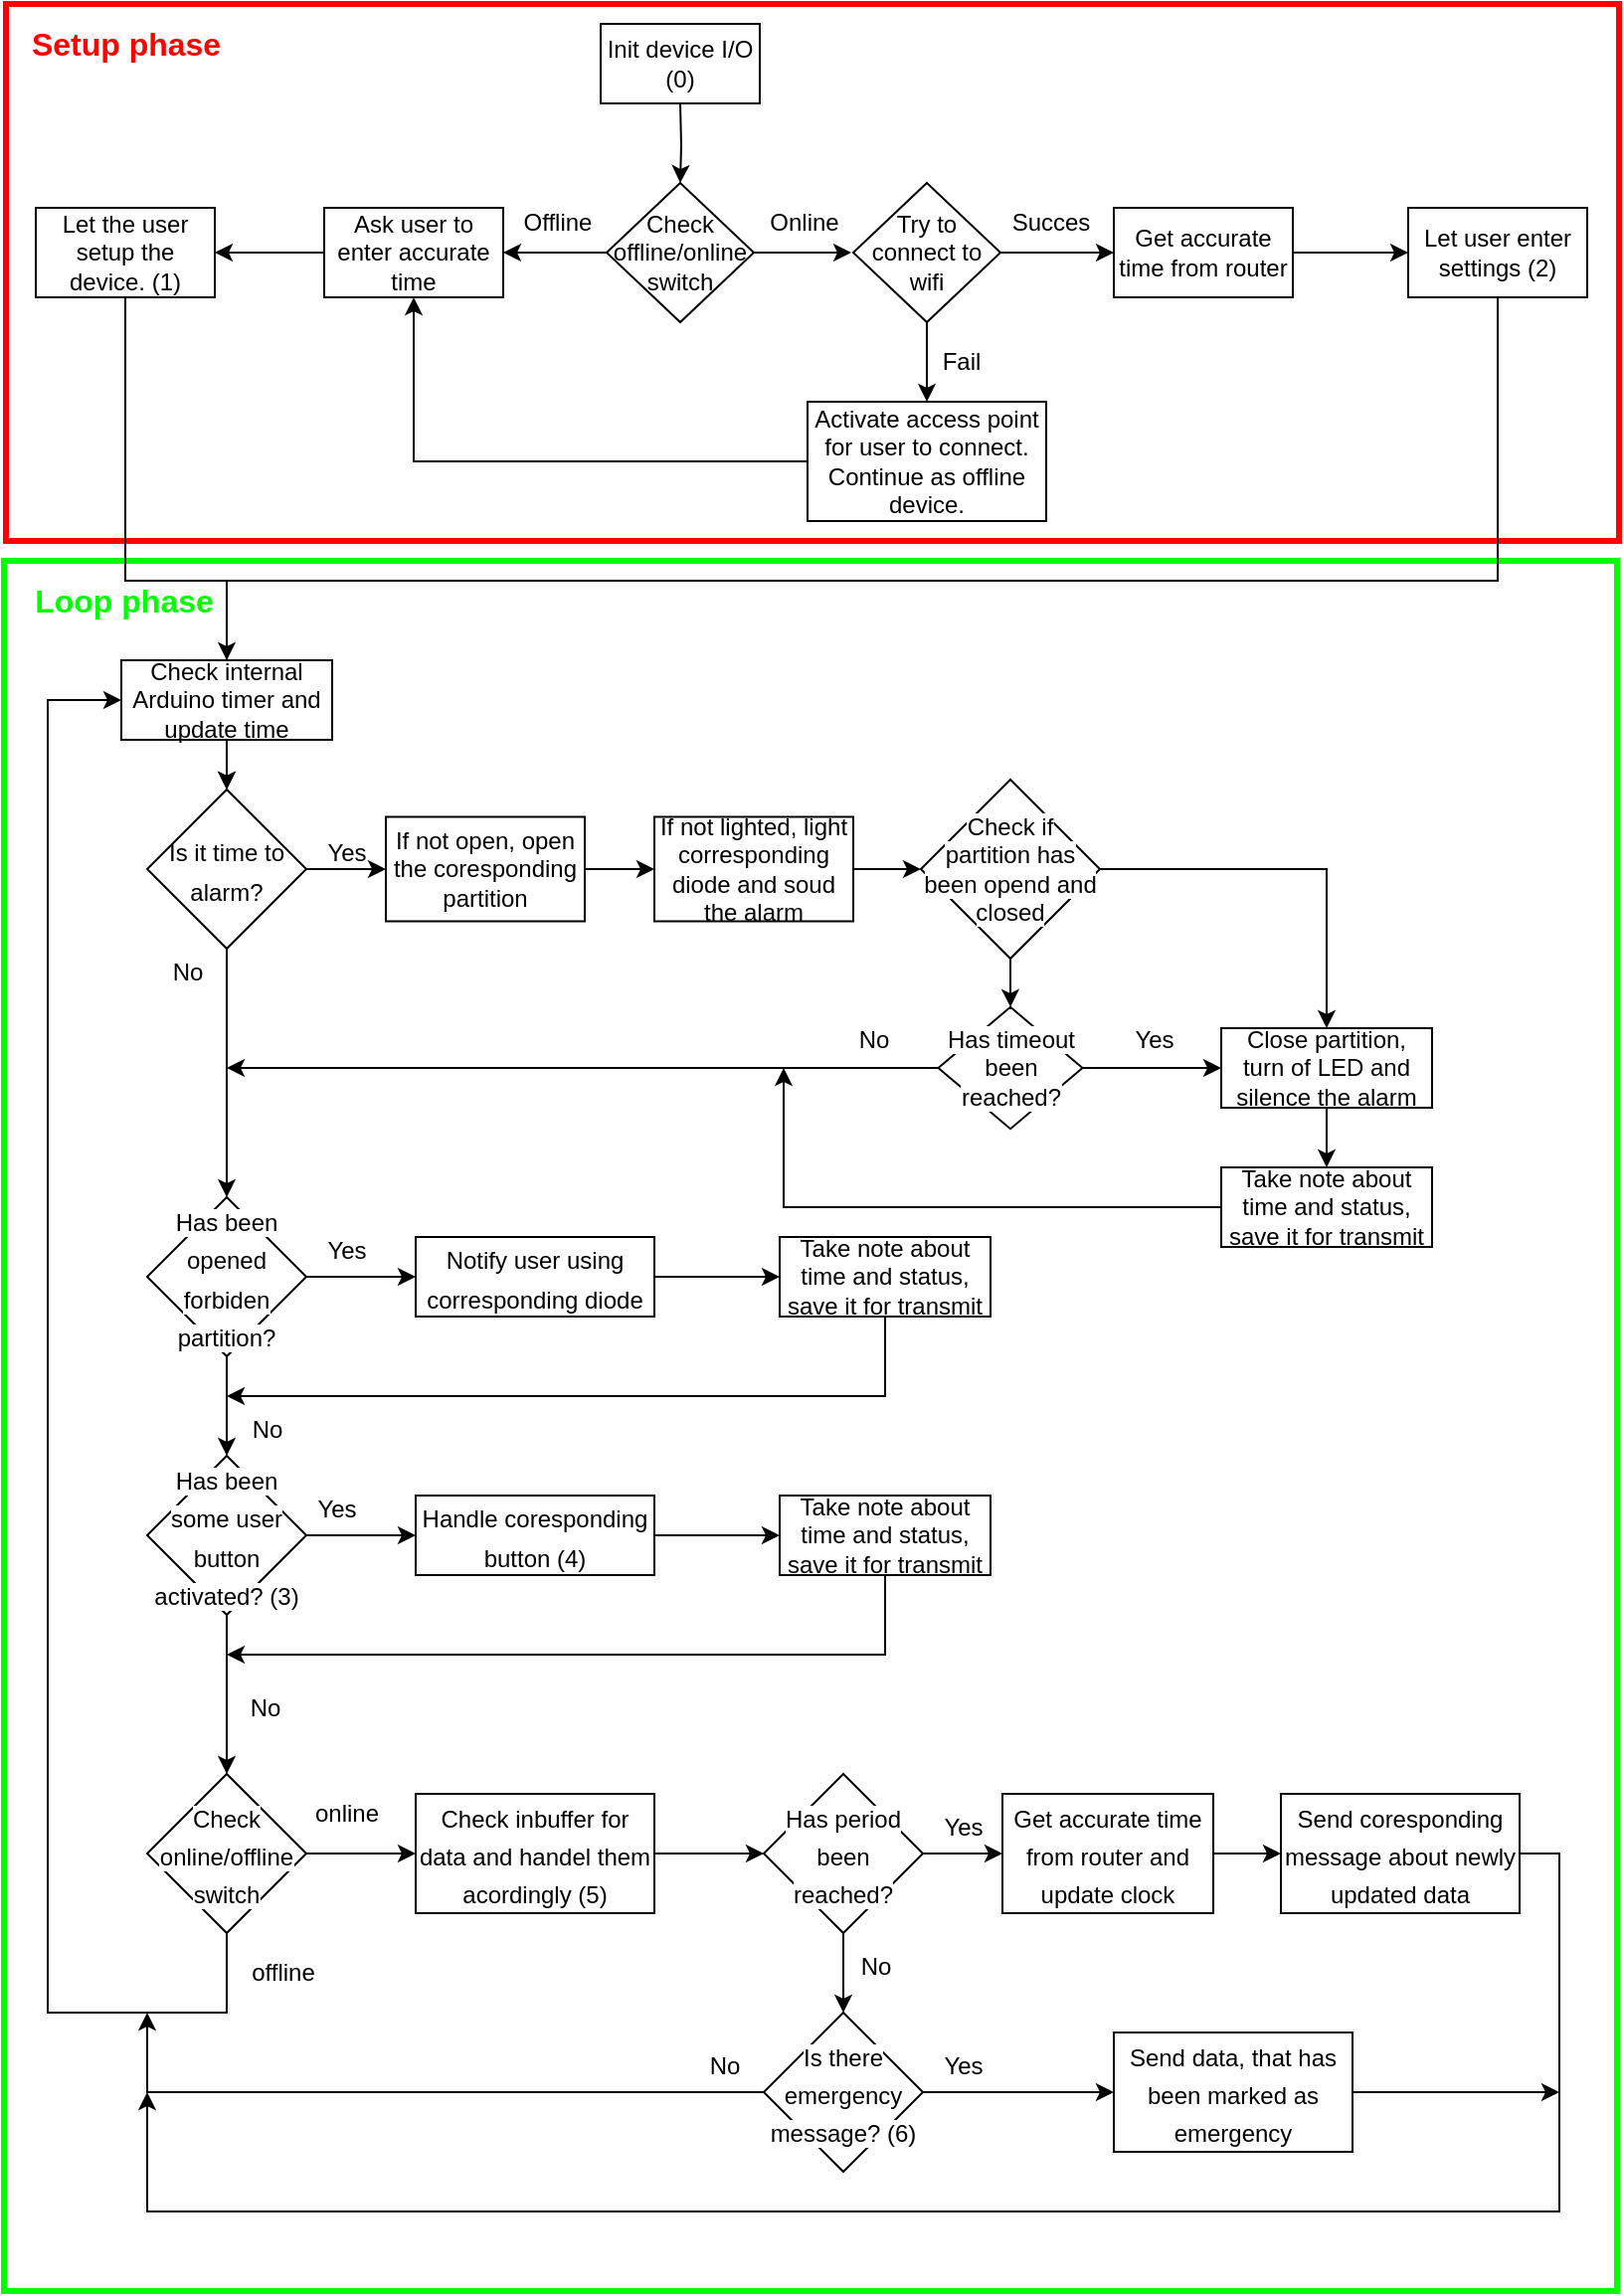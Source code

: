 <mxfile version="14.1.3" type="device"><diagram id="LX4KmmWG1SiZJ1wT7SAR" name="Page-1"><mxGraphModel dx="1240" dy="643" grid="1" gridSize="10" guides="1" tooltips="1" connect="1" arrows="1" fold="1" page="1" pageScale="1" pageWidth="827" pageHeight="1169" math="0" shadow="0"><root><mxCell id="0"/><mxCell id="1" parent="0"/><mxCell id="kTbAiXalxnE2WOMqZazB-48" value="" style="rounded=0;whiteSpace=wrap;html=1;gradientColor=#ffffff;fillColor=none;strokeWidth=3;strokeColor=#00FF00;" vertex="1" parent="1"><mxGeometry x="8" y="290" width="811" height="870" as="geometry"/></mxCell><mxCell id="veKGJ357JKHn6xkKuaF3-37" value="" style="rounded=0;whiteSpace=wrap;html=1;gradientColor=#ffffff;fillColor=none;strokeColor=#FF0000;strokeWidth=3;" parent="1" vertex="1"><mxGeometry x="9" y="10" width="811" height="270" as="geometry"/></mxCell><mxCell id="veKGJ357JKHn6xkKuaF3-3" value="" style="edgeStyle=orthogonalEdgeStyle;rounded=0;orthogonalLoop=1;jettySize=auto;html=1;" parent="1" target="veKGJ357JKHn6xkKuaF3-2" edge="1"><mxGeometry relative="1" as="geometry"><mxPoint x="348" y="60" as="sourcePoint"/></mxGeometry></mxCell><mxCell id="veKGJ357JKHn6xkKuaF3-11" value="" style="edgeStyle=orthogonalEdgeStyle;rounded=0;orthogonalLoop=1;jettySize=auto;html=1;" parent="1" source="veKGJ357JKHn6xkKuaF3-2" target="veKGJ357JKHn6xkKuaF3-10" edge="1"><mxGeometry relative="1" as="geometry"/></mxCell><mxCell id="veKGJ357JKHn6xkKuaF3-14" value="" style="edgeStyle=orthogonalEdgeStyle;rounded=0;orthogonalLoop=1;jettySize=auto;html=1;" parent="1" source="veKGJ357JKHn6xkKuaF3-2" edge="1"><mxGeometry relative="1" as="geometry"><mxPoint x="434" y="135" as="targetPoint"/></mxGeometry></mxCell><mxCell id="veKGJ357JKHn6xkKuaF3-2" value="Check offline/online switch" style="rhombus;whiteSpace=wrap;html=1;" parent="1" vertex="1"><mxGeometry x="311" y="100" width="74" height="70" as="geometry"/></mxCell><mxCell id="veKGJ357JKHn6xkKuaF3-9" value="Init device I/O (0)" style="rounded=0;whiteSpace=wrap;html=1;" parent="1" vertex="1"><mxGeometry x="308" y="20" width="80" height="40" as="geometry"/></mxCell><mxCell id="veKGJ357JKHn6xkKuaF3-22" value="" style="edgeStyle=orthogonalEdgeStyle;rounded=0;orthogonalLoop=1;jettySize=auto;html=1;" parent="1" source="veKGJ357JKHn6xkKuaF3-10" target="veKGJ357JKHn6xkKuaF3-21" edge="1"><mxGeometry relative="1" as="geometry"/></mxCell><mxCell id="veKGJ357JKHn6xkKuaF3-10" value="Ask user to enter accurate time" style="whiteSpace=wrap;html=1;" parent="1" vertex="1"><mxGeometry x="169" y="112.5" width="90" height="45" as="geometry"/></mxCell><mxCell id="veKGJ357JKHn6xkKuaF3-12" value="Offline" style="text;html=1;align=center;verticalAlign=middle;resizable=0;points=[];autosize=1;" parent="1" vertex="1"><mxGeometry x="261" y="110" width="50" height="20" as="geometry"/></mxCell><mxCell id="veKGJ357JKHn6xkKuaF3-15" value="Online" style="text;html=1;align=center;verticalAlign=middle;resizable=0;points=[];autosize=1;" parent="1" vertex="1"><mxGeometry x="385" y="110" width="50" height="20" as="geometry"/></mxCell><mxCell id="veKGJ357JKHn6xkKuaF3-47" value="" style="edgeStyle=orthogonalEdgeStyle;rounded=0;orthogonalLoop=1;jettySize=auto;html=1;fontSize=16;entryX=0.5;entryY=0;entryDx=0;entryDy=0;" parent="1" source="veKGJ357JKHn6xkKuaF3-21" target="veKGJ357JKHn6xkKuaF3-48" edge="1"><mxGeometry relative="1" as="geometry"><mxPoint x="410" y="330" as="targetPoint"/><Array as="points"><mxPoint x="69" y="300"/><mxPoint x="120" y="300"/></Array></mxGeometry></mxCell><mxCell id="veKGJ357JKHn6xkKuaF3-21" value="Let the user setup the device. (1)" style="whiteSpace=wrap;html=1;" parent="1" vertex="1"><mxGeometry x="24" y="112.5" width="90" height="45" as="geometry"/></mxCell><mxCell id="veKGJ357JKHn6xkKuaF3-25" value="" style="edgeStyle=orthogonalEdgeStyle;rounded=0;orthogonalLoop=1;jettySize=auto;html=1;" parent="1" source="veKGJ357JKHn6xkKuaF3-23" target="veKGJ357JKHn6xkKuaF3-24" edge="1"><mxGeometry relative="1" as="geometry"/></mxCell><mxCell id="veKGJ357JKHn6xkKuaF3-28" value="" style="edgeStyle=orthogonalEdgeStyle;rounded=0;orthogonalLoop=1;jettySize=auto;html=1;" parent="1" source="veKGJ357JKHn6xkKuaF3-23" target="veKGJ357JKHn6xkKuaF3-27" edge="1"><mxGeometry relative="1" as="geometry"/></mxCell><mxCell id="veKGJ357JKHn6xkKuaF3-23" value="Try to connect to wifi" style="rhombus;whiteSpace=wrap;html=1;" parent="1" vertex="1"><mxGeometry x="435" y="100" width="74" height="70" as="geometry"/></mxCell><mxCell id="veKGJ357JKHn6xkKuaF3-36" value="" style="edgeStyle=orthogonalEdgeStyle;rounded=0;orthogonalLoop=1;jettySize=auto;html=1;" parent="1" source="veKGJ357JKHn6xkKuaF3-24" target="veKGJ357JKHn6xkKuaF3-35" edge="1"><mxGeometry relative="1" as="geometry"/></mxCell><mxCell id="veKGJ357JKHn6xkKuaF3-24" value="Get accurate time from router" style="whiteSpace=wrap;html=1;" parent="1" vertex="1"><mxGeometry x="566" y="112.5" width="90" height="45" as="geometry"/></mxCell><mxCell id="veKGJ357JKHn6xkKuaF3-26" value="Succes" style="text;html=1;align=center;verticalAlign=middle;resizable=0;points=[];autosize=1;" parent="1" vertex="1"><mxGeometry x="509" y="110" width="50" height="20" as="geometry"/></mxCell><mxCell id="veKGJ357JKHn6xkKuaF3-32" value="" style="edgeStyle=orthogonalEdgeStyle;rounded=0;orthogonalLoop=1;jettySize=auto;html=1;entryX=0.5;entryY=1;entryDx=0;entryDy=0;" parent="1" source="veKGJ357JKHn6xkKuaF3-27" target="veKGJ357JKHn6xkKuaF3-10" edge="1"><mxGeometry relative="1" as="geometry"><mxPoint x="284" y="140" as="targetPoint"/></mxGeometry></mxCell><mxCell id="veKGJ357JKHn6xkKuaF3-27" value="Activate access point for user to connect. Continue as offline device." style="whiteSpace=wrap;html=1;" parent="1" vertex="1"><mxGeometry x="412" y="210" width="120" height="60" as="geometry"/></mxCell><mxCell id="veKGJ357JKHn6xkKuaF3-30" value="Fail" style="text;html=1;align=center;verticalAlign=middle;resizable=0;points=[];autosize=1;" parent="1" vertex="1"><mxGeometry x="474" y="180" width="30" height="20" as="geometry"/></mxCell><mxCell id="veKGJ357JKHn6xkKuaF3-42" value="" style="edgeStyle=orthogonalEdgeStyle;rounded=0;orthogonalLoop=1;jettySize=auto;html=1;fontSize=16;entryX=0.5;entryY=0;entryDx=0;entryDy=0;" parent="1" source="veKGJ357JKHn6xkKuaF3-89" target="veKGJ357JKHn6xkKuaF3-48" edge="1"><mxGeometry relative="1" as="geometry"><mxPoint x="410" y="330" as="targetPoint"/><Array as="points"><mxPoint x="120" y="310"/></Array></mxGeometry></mxCell><mxCell id="veKGJ357JKHn6xkKuaF3-35" value="Let user enter settings (2)" style="whiteSpace=wrap;html=1;" parent="1" vertex="1"><mxGeometry x="714" y="112.5" width="90" height="45" as="geometry"/></mxCell><mxCell id="veKGJ357JKHn6xkKuaF3-39" style="edgeStyle=orthogonalEdgeStyle;rounded=0;orthogonalLoop=1;jettySize=auto;html=1;exitX=0.5;exitY=1;exitDx=0;exitDy=0;" parent="1" source="veKGJ357JKHn6xkKuaF3-21" target="veKGJ357JKHn6xkKuaF3-21" edge="1"><mxGeometry relative="1" as="geometry"/></mxCell><mxCell id="veKGJ357JKHn6xkKuaF3-40" value="&lt;font color=&quot;#ff0000&quot; style=&quot;font-size: 16px;&quot;&gt;Setup phase&lt;/font&gt;" style="text;html=1;align=center;verticalAlign=middle;resizable=0;points=[];autosize=1;fontSize=16;fontStyle=1" parent="1" vertex="1"><mxGeometry x="14" y="20" width="110" height="20" as="geometry"/></mxCell><mxCell id="veKGJ357JKHn6xkKuaF3-50" value="" style="edgeStyle=orthogonalEdgeStyle;rounded=0;orthogonalLoop=1;jettySize=auto;html=1;fontSize=16;entryX=0;entryY=0.5;entryDx=0;entryDy=0;" parent="1" source="veKGJ357JKHn6xkKuaF3-48" target="veKGJ357JKHn6xkKuaF3-55" edge="1"><mxGeometry relative="1" as="geometry"><mxPoint x="210" y="445" as="targetPoint"/></mxGeometry></mxCell><mxCell id="veKGJ357JKHn6xkKuaF3-93" value="" style="edgeStyle=orthogonalEdgeStyle;rounded=0;orthogonalLoop=1;jettySize=auto;html=1;fontSize=16;" parent="1" source="veKGJ357JKHn6xkKuaF3-48" target="veKGJ357JKHn6xkKuaF3-92" edge="1"><mxGeometry relative="1" as="geometry"/></mxCell><mxCell id="veKGJ357JKHn6xkKuaF3-48" value="&lt;font style=&quot;font-size: 12px&quot;&gt;Is it time to alarm?&lt;/font&gt;" style="rhombus;whiteSpace=wrap;html=1;rounded=0;strokeWidth=1;fillColor=none;gradientColor=#ffffff;fontSize=16;" parent="1" vertex="1"><mxGeometry x="80" y="405" width="80" height="80" as="geometry"/></mxCell><mxCell id="veKGJ357JKHn6xkKuaF3-51" value="&lt;font style=&quot;font-size: 12px&quot;&gt;Yes&lt;/font&gt;" style="text;html=1;align=center;verticalAlign=middle;resizable=0;points=[];autosize=1;fontSize=16;" parent="1" vertex="1"><mxGeometry x="160" y="420" width="40" height="30" as="geometry"/></mxCell><mxCell id="veKGJ357JKHn6xkKuaF3-54" value="&lt;font style=&quot;font-size: 12px&quot;&gt;No&lt;/font&gt;" style="text;html=1;align=center;verticalAlign=middle;resizable=0;points=[];autosize=1;fontSize=16;" parent="1" vertex="1"><mxGeometry x="85" y="480" width="30" height="30" as="geometry"/></mxCell><mxCell id="veKGJ357JKHn6xkKuaF3-60" value="" style="edgeStyle=orthogonalEdgeStyle;rounded=0;orthogonalLoop=1;jettySize=auto;html=1;fontSize=16;" parent="1" source="veKGJ357JKHn6xkKuaF3-55" target="veKGJ357JKHn6xkKuaF3-59" edge="1"><mxGeometry relative="1" as="geometry"/></mxCell><mxCell id="veKGJ357JKHn6xkKuaF3-55" value="If not open, open the coresponding partition" style="whiteSpace=wrap;html=1;" parent="1" vertex="1"><mxGeometry x="200" y="418.75" width="100" height="52.5" as="geometry"/></mxCell><mxCell id="veKGJ357JKHn6xkKuaF3-62" value="" style="edgeStyle=orthogonalEdgeStyle;rounded=0;orthogonalLoop=1;jettySize=auto;html=1;fontSize=16;" parent="1" source="veKGJ357JKHn6xkKuaF3-59" target="veKGJ357JKHn6xkKuaF3-61" edge="1"><mxGeometry relative="1" as="geometry"/></mxCell><mxCell id="veKGJ357JKHn6xkKuaF3-59" value="If not lighted, light corresponding diode and soud the alarm" style="whiteSpace=wrap;html=1;" parent="1" vertex="1"><mxGeometry x="335" y="418.75" width="100" height="52.5" as="geometry"/></mxCell><mxCell id="veKGJ357JKHn6xkKuaF3-73" value="" style="edgeStyle=orthogonalEdgeStyle;rounded=0;orthogonalLoop=1;jettySize=auto;html=1;fontSize=16;" parent="1" source="veKGJ357JKHn6xkKuaF3-61" target="veKGJ357JKHn6xkKuaF3-72" edge="1"><mxGeometry relative="1" as="geometry"/></mxCell><mxCell id="veKGJ357JKHn6xkKuaF3-79" value="" style="edgeStyle=orthogonalEdgeStyle;rounded=0;orthogonalLoop=1;jettySize=auto;html=1;fontSize=16;" parent="1" source="veKGJ357JKHn6xkKuaF3-61" target="veKGJ357JKHn6xkKuaF3-78" edge="1"><mxGeometry relative="1" as="geometry"/></mxCell><mxCell id="veKGJ357JKHn6xkKuaF3-61" value="&lt;span style=&quot;background-color: rgb(255 , 255 , 255)&quot;&gt;Check if partition has been opend and closed&lt;/span&gt;" style="rhombus;whiteSpace=wrap;html=1;" parent="1" vertex="1"><mxGeometry x="469" y="400" width="90" height="90" as="geometry"/></mxCell><mxCell id="veKGJ357JKHn6xkKuaF3-77" value="" style="edgeStyle=orthogonalEdgeStyle;rounded=0;orthogonalLoop=1;jettySize=auto;html=1;fontSize=16;" parent="1" source="veKGJ357JKHn6xkKuaF3-72" target="veKGJ357JKHn6xkKuaF3-76" edge="1"><mxGeometry relative="1" as="geometry"/></mxCell><mxCell id="veKGJ357JKHn6xkKuaF3-72" value="Close partition, turn of LED and silence the alarm" style="whiteSpace=wrap;html=1;" parent="1" vertex="1"><mxGeometry x="620" y="525" width="106" height="40" as="geometry"/></mxCell><mxCell id="veKGJ357JKHn6xkKuaF3-88" value="" style="edgeStyle=orthogonalEdgeStyle;rounded=0;orthogonalLoop=1;jettySize=auto;html=1;fontSize=16;" parent="1" source="veKGJ357JKHn6xkKuaF3-76" edge="1"><mxGeometry relative="1" as="geometry"><mxPoint x="400" y="545" as="targetPoint"/><Array as="points"><mxPoint x="400" y="615"/><mxPoint x="400" y="545"/></Array></mxGeometry></mxCell><mxCell id="veKGJ357JKHn6xkKuaF3-76" value="Take note about time and status, save it for transmit" style="whiteSpace=wrap;html=1;" parent="1" vertex="1"><mxGeometry x="620" y="595" width="106" height="40" as="geometry"/></mxCell><mxCell id="veKGJ357JKHn6xkKuaF3-80" value="" style="edgeStyle=orthogonalEdgeStyle;rounded=0;orthogonalLoop=1;jettySize=auto;html=1;fontSize=16;" parent="1" source="veKGJ357JKHn6xkKuaF3-78" target="veKGJ357JKHn6xkKuaF3-72" edge="1"><mxGeometry relative="1" as="geometry"/></mxCell><mxCell id="veKGJ357JKHn6xkKuaF3-84" value="" style="edgeStyle=orthogonalEdgeStyle;rounded=0;orthogonalLoop=1;jettySize=auto;html=1;fontSize=16;" parent="1" source="veKGJ357JKHn6xkKuaF3-78" edge="1"><mxGeometry relative="1" as="geometry"><mxPoint x="120" y="545" as="targetPoint"/></mxGeometry></mxCell><mxCell id="veKGJ357JKHn6xkKuaF3-78" value="&lt;span style=&quot;background-color: rgb(255 , 255 , 255)&quot;&gt;Has timeout been reached?&lt;/span&gt;" style="rhombus;whiteSpace=wrap;html=1;fillColor=#FFFFFF;" parent="1" vertex="1"><mxGeometry x="477.75" y="514.38" width="72.5" height="61.25" as="geometry"/></mxCell><mxCell id="veKGJ357JKHn6xkKuaF3-81" value="&lt;font style=&quot;font-size: 12px&quot;&gt;Yes&lt;/font&gt;" style="text;html=1;align=center;verticalAlign=middle;resizable=0;points=[];autosize=1;fontSize=16;" parent="1" vertex="1"><mxGeometry x="566" y="514.38" width="40" height="30" as="geometry"/></mxCell><mxCell id="veKGJ357JKHn6xkKuaF3-86" value="&lt;font style=&quot;font-size: 12px&quot;&gt;No&lt;/font&gt;" style="text;html=1;align=center;verticalAlign=middle;resizable=0;points=[];autosize=1;fontSize=16;" parent="1" vertex="1"><mxGeometry x="430" y="514.38" width="30" height="30" as="geometry"/></mxCell><mxCell id="veKGJ357JKHn6xkKuaF3-89" value="Check internal Arduino timer and update time" style="whiteSpace=wrap;html=1;" parent="1" vertex="1"><mxGeometry x="67" y="340" width="106" height="40" as="geometry"/></mxCell><mxCell id="veKGJ357JKHn6xkKuaF3-90" value="" style="edgeStyle=orthogonalEdgeStyle;rounded=0;orthogonalLoop=1;jettySize=auto;html=1;fontSize=16;entryX=0.5;entryY=0;entryDx=0;entryDy=0;" parent="1" source="veKGJ357JKHn6xkKuaF3-35" target="veKGJ357JKHn6xkKuaF3-89" edge="1"><mxGeometry relative="1" as="geometry"><mxPoint x="759.059" y="157.5" as="sourcePoint"/><mxPoint x="120" y="375" as="targetPoint"/><Array as="points"><mxPoint x="759" y="300"/><mxPoint x="120" y="300"/></Array></mxGeometry></mxCell><mxCell id="veKGJ357JKHn6xkKuaF3-95" value="" style="edgeStyle=orthogonalEdgeStyle;rounded=0;orthogonalLoop=1;jettySize=auto;html=1;fontSize=16;" parent="1" source="veKGJ357JKHn6xkKuaF3-92" target="veKGJ357JKHn6xkKuaF3-94" edge="1"><mxGeometry relative="1" as="geometry"/></mxCell><mxCell id="veKGJ357JKHn6xkKuaF3-101" value="" style="edgeStyle=orthogonalEdgeStyle;rounded=0;orthogonalLoop=1;jettySize=auto;html=1;fontSize=16;" parent="1" source="veKGJ357JKHn6xkKuaF3-92" target="veKGJ357JKHn6xkKuaF3-100" edge="1"><mxGeometry relative="1" as="geometry"/></mxCell><mxCell id="veKGJ357JKHn6xkKuaF3-92" value="&lt;font style=&quot;font-size: 12px ; background-color: rgb(255 , 255 , 255)&quot;&gt;Has been opened forbiden partition?&lt;/font&gt;" style="rhombus;whiteSpace=wrap;html=1;rounded=0;strokeWidth=1;fillColor=none;gradientColor=#ffffff;fontSize=16;" parent="1" vertex="1"><mxGeometry x="80" y="610" width="80" height="80" as="geometry"/></mxCell><mxCell id="veKGJ357JKHn6xkKuaF3-97" value="" style="edgeStyle=orthogonalEdgeStyle;rounded=0;orthogonalLoop=1;jettySize=auto;html=1;fontSize=16;entryX=0;entryY=0.5;entryDx=0;entryDy=0;" parent="1" source="veKGJ357JKHn6xkKuaF3-94" target="veKGJ357JKHn6xkKuaF3-98" edge="1"><mxGeometry relative="1" as="geometry"><mxPoint x="415" y="650" as="targetPoint"/></mxGeometry></mxCell><mxCell id="veKGJ357JKHn6xkKuaF3-94" value="&lt;font style=&quot;font-size: 12px&quot;&gt;Notify user using corresponding diode&lt;/font&gt;" style="whiteSpace=wrap;html=1;rounded=0;fontSize=16;strokeWidth=1;fillColor=none;gradientColor=#ffffff;" parent="1" vertex="1"><mxGeometry x="215" y="630" width="120" height="40" as="geometry"/></mxCell><mxCell id="veKGJ357JKHn6xkKuaF3-104" value="" style="edgeStyle=orthogonalEdgeStyle;rounded=0;orthogonalLoop=1;jettySize=auto;html=1;fontSize=16;" parent="1" source="veKGJ357JKHn6xkKuaF3-98" edge="1"><mxGeometry relative="1" as="geometry"><mxPoint x="120" y="710" as="targetPoint"/><Array as="points"><mxPoint x="451" y="710"/><mxPoint x="120" y="710"/></Array></mxGeometry></mxCell><mxCell id="veKGJ357JKHn6xkKuaF3-98" value="Take note about time and status, save it for transmit" style="whiteSpace=wrap;html=1;" parent="1" vertex="1"><mxGeometry x="398" y="630" width="106" height="40" as="geometry"/></mxCell><mxCell id="veKGJ357JKHn6xkKuaF3-99" value="&lt;font style=&quot;font-size: 12px&quot;&gt;Yes&lt;/font&gt;" style="text;html=1;align=center;verticalAlign=middle;resizable=0;points=[];autosize=1;fontSize=16;" parent="1" vertex="1"><mxGeometry x="160" y="620" width="40" height="30" as="geometry"/></mxCell><mxCell id="kTbAiXalxnE2WOMqZazB-4" value="" style="edgeStyle=orthogonalEdgeStyle;rounded=0;orthogonalLoop=1;jettySize=auto;html=1;" edge="1" parent="1" source="veKGJ357JKHn6xkKuaF3-100" target="kTbAiXalxnE2WOMqZazB-3"><mxGeometry relative="1" as="geometry"/></mxCell><mxCell id="kTbAiXalxnE2WOMqZazB-15" value="" style="edgeStyle=orthogonalEdgeStyle;rounded=0;orthogonalLoop=1;jettySize=auto;html=1;" edge="1" parent="1" source="veKGJ357JKHn6xkKuaF3-100" target="kTbAiXalxnE2WOMqZazB-14"><mxGeometry relative="1" as="geometry"/></mxCell><mxCell id="veKGJ357JKHn6xkKuaF3-100" value="&lt;font style=&quot;font-size: 12px ; background-color: rgb(255 , 255 , 255)&quot;&gt;Has been some user button activated? (3)&lt;/font&gt;" style="rhombus;whiteSpace=wrap;html=1;rounded=0;strokeWidth=1;fillColor=none;gradientColor=#ffffff;fontSize=16;" parent="1" vertex="1"><mxGeometry x="80" y="740" width="80" height="80" as="geometry"/></mxCell><mxCell id="veKGJ357JKHn6xkKuaF3-102" value="&lt;font style=&quot;font-size: 12px&quot;&gt;No&lt;/font&gt;" style="text;html=1;align=center;verticalAlign=middle;resizable=0;points=[];autosize=1;fontSize=16;" parent="1" vertex="1"><mxGeometry x="125" y="710" width="30" height="30" as="geometry"/></mxCell><mxCell id="kTbAiXalxnE2WOMqZazB-6" value="" style="edgeStyle=orthogonalEdgeStyle;rounded=0;orthogonalLoop=1;jettySize=auto;html=1;" edge="1" parent="1" source="kTbAiXalxnE2WOMqZazB-3" target="kTbAiXalxnE2WOMqZazB-5"><mxGeometry relative="1" as="geometry"/></mxCell><mxCell id="kTbAiXalxnE2WOMqZazB-3" value="&lt;font style=&quot;font-size: 12px&quot;&gt;Handle coresponding button (4)&lt;/font&gt;" style="whiteSpace=wrap;html=1;rounded=0;fontSize=16;strokeWidth=1;fillColor=none;gradientColor=#ffffff;" vertex="1" parent="1"><mxGeometry x="215" y="760" width="120" height="40" as="geometry"/></mxCell><mxCell id="kTbAiXalxnE2WOMqZazB-8" value="" style="edgeStyle=orthogonalEdgeStyle;rounded=0;orthogonalLoop=1;jettySize=auto;html=1;exitX=0.5;exitY=1;exitDx=0;exitDy=0;" edge="1" parent="1" source="kTbAiXalxnE2WOMqZazB-5"><mxGeometry relative="1" as="geometry"><mxPoint x="120" y="840" as="targetPoint"/><Array as="points"><mxPoint x="451" y="840"/></Array></mxGeometry></mxCell><mxCell id="kTbAiXalxnE2WOMqZazB-5" value="Take note about time and status, save it for transmit" style="whiteSpace=wrap;html=1;" vertex="1" parent="1"><mxGeometry x="398" y="760" width="106" height="40" as="geometry"/></mxCell><mxCell id="kTbAiXalxnE2WOMqZazB-9" value="&lt;font style=&quot;font-size: 12px&quot;&gt;Yes&lt;/font&gt;" style="text;html=1;align=center;verticalAlign=middle;resizable=0;points=[];autosize=1;fontSize=16;" vertex="1" parent="1"><mxGeometry x="155" y="750" width="40" height="30" as="geometry"/></mxCell><mxCell id="kTbAiXalxnE2WOMqZazB-10" value="&lt;font style=&quot;font-size: 12px&quot;&gt;No&lt;/font&gt;" style="text;html=1;align=center;verticalAlign=middle;resizable=0;points=[];autosize=1;fontSize=16;" vertex="1" parent="1"><mxGeometry x="124" y="850" width="30" height="30" as="geometry"/></mxCell><mxCell id="kTbAiXalxnE2WOMqZazB-17" value="" style="edgeStyle=orthogonalEdgeStyle;rounded=0;orthogonalLoop=1;jettySize=auto;html=1;entryX=0;entryY=0.5;entryDx=0;entryDy=0;" edge="1" parent="1" source="kTbAiXalxnE2WOMqZazB-14" target="veKGJ357JKHn6xkKuaF3-89"><mxGeometry relative="1" as="geometry"><mxPoint x="30" y="880" as="targetPoint"/><Array as="points"><mxPoint x="120" y="1020"/><mxPoint x="30" y="1020"/><mxPoint x="30" y="360"/></Array></mxGeometry></mxCell><mxCell id="kTbAiXalxnE2WOMqZazB-23" value="" style="edgeStyle=orthogonalEdgeStyle;rounded=0;orthogonalLoop=1;jettySize=auto;html=1;exitX=1;exitY=0.5;exitDx=0;exitDy=0;" edge="1" parent="1" source="kTbAiXalxnE2WOMqZazB-44" target="kTbAiXalxnE2WOMqZazB-22"><mxGeometry relative="1" as="geometry"><mxPoint x="340" y="940" as="sourcePoint"/></mxGeometry></mxCell><mxCell id="kTbAiXalxnE2WOMqZazB-45" value="" style="edgeStyle=orthogonalEdgeStyle;rounded=0;orthogonalLoop=1;jettySize=auto;html=1;" edge="1" parent="1" source="kTbAiXalxnE2WOMqZazB-14" target="kTbAiXalxnE2WOMqZazB-44"><mxGeometry relative="1" as="geometry"/></mxCell><mxCell id="kTbAiXalxnE2WOMqZazB-14" value="&lt;font style=&quot;font-size: 12px ; background-color: rgb(255 , 255 , 255)&quot;&gt;Check online/offline switch&lt;/font&gt;" style="rhombus;whiteSpace=wrap;html=1;rounded=0;strokeWidth=1;fillColor=none;gradientColor=#ffffff;fontSize=16;" vertex="1" parent="1"><mxGeometry x="80" y="900" width="80" height="80" as="geometry"/></mxCell><mxCell id="kTbAiXalxnE2WOMqZazB-18" value="offline" style="text;html=1;align=center;verticalAlign=middle;resizable=0;points=[];autosize=1;" vertex="1" parent="1"><mxGeometry x="123" y="990" width="50" height="20" as="geometry"/></mxCell><mxCell id="kTbAiXalxnE2WOMqZazB-21" value="online" style="text;html=1;align=center;verticalAlign=middle;resizable=0;points=[];autosize=1;" vertex="1" parent="1"><mxGeometry x="155" y="910" width="50" height="20" as="geometry"/></mxCell><mxCell id="kTbAiXalxnE2WOMqZazB-25" value="" style="edgeStyle=orthogonalEdgeStyle;rounded=0;orthogonalLoop=1;jettySize=auto;html=1;" edge="1" parent="1" source="kTbAiXalxnE2WOMqZazB-22" target="kTbAiXalxnE2WOMqZazB-24"><mxGeometry relative="1" as="geometry"/></mxCell><mxCell id="kTbAiXalxnE2WOMqZazB-31" value="" style="edgeStyle=orthogonalEdgeStyle;rounded=0;orthogonalLoop=1;jettySize=auto;html=1;" edge="1" parent="1" source="kTbAiXalxnE2WOMqZazB-46" target="kTbAiXalxnE2WOMqZazB-30"><mxGeometry relative="1" as="geometry"/></mxCell><mxCell id="kTbAiXalxnE2WOMqZazB-22" value="&lt;font style=&quot;font-size: 12px ; background-color: rgb(255 , 255 , 255)&quot;&gt;Has period been reached?&lt;/font&gt;" style="rhombus;whiteSpace=wrap;html=1;rounded=0;strokeWidth=1;fillColor=none;gradientColor=#ffffff;fontSize=16;" vertex="1" parent="1"><mxGeometry x="390" y="900" width="80" height="80" as="geometry"/></mxCell><mxCell id="kTbAiXalxnE2WOMqZazB-27" value="" style="edgeStyle=orthogonalEdgeStyle;rounded=0;orthogonalLoop=1;jettySize=auto;html=1;" edge="1" parent="1" source="kTbAiXalxnE2WOMqZazB-24"><mxGeometry relative="1" as="geometry"><mxPoint x="80" y="1020" as="targetPoint"/><Array as="points"><mxPoint x="80" y="1060"/><mxPoint x="80" y="1020"/></Array></mxGeometry></mxCell><mxCell id="kTbAiXalxnE2WOMqZazB-35" value="" style="edgeStyle=orthogonalEdgeStyle;rounded=0;orthogonalLoop=1;jettySize=auto;html=1;entryX=0;entryY=0.5;entryDx=0;entryDy=0;" edge="1" parent="1" source="kTbAiXalxnE2WOMqZazB-24" target="kTbAiXalxnE2WOMqZazB-36"><mxGeometry relative="1" as="geometry"><mxPoint x="530" y="1060" as="targetPoint"/></mxGeometry></mxCell><mxCell id="kTbAiXalxnE2WOMqZazB-24" value="&lt;font style=&quot;font-size: 12px ; background-color: rgb(255 , 255 , 255)&quot;&gt;Is there emergency message? (6)&lt;/font&gt;" style="rhombus;whiteSpace=wrap;html=1;rounded=0;strokeWidth=1;fillColor=none;gradientColor=#ffffff;fontSize=16;" vertex="1" parent="1"><mxGeometry x="390" y="1020" width="80" height="80" as="geometry"/></mxCell><mxCell id="kTbAiXalxnE2WOMqZazB-28" value="&lt;font style=&quot;font-size: 12px&quot;&gt;No&lt;/font&gt;" style="text;html=1;align=center;verticalAlign=middle;resizable=0;points=[];autosize=1;fontSize=16;" vertex="1" parent="1"><mxGeometry x="355" y="1030" width="30" height="30" as="geometry"/></mxCell><mxCell id="kTbAiXalxnE2WOMqZazB-29" value="&lt;font style=&quot;font-size: 12px&quot;&gt;No&lt;/font&gt;" style="text;html=1;align=center;verticalAlign=middle;resizable=0;points=[];autosize=1;fontSize=16;" vertex="1" parent="1"><mxGeometry x="431" y="980" width="30" height="30" as="geometry"/></mxCell><mxCell id="kTbAiXalxnE2WOMqZazB-39" value="" style="edgeStyle=orthogonalEdgeStyle;rounded=0;orthogonalLoop=1;jettySize=auto;html=1;" edge="1" parent="1" source="kTbAiXalxnE2WOMqZazB-30"><mxGeometry relative="1" as="geometry"><mxPoint x="80" y="1060" as="targetPoint"/><Array as="points"><mxPoint x="790" y="940"/><mxPoint x="790" y="1120"/><mxPoint x="80" y="1120"/></Array></mxGeometry></mxCell><mxCell id="kTbAiXalxnE2WOMqZazB-30" value="&lt;font style=&quot;font-size: 12px&quot;&gt;Send coresponding message about newly updated data&lt;/font&gt;" style="whiteSpace=wrap;html=1;rounded=0;fontSize=16;strokeWidth=1;fillColor=none;gradientColor=#ffffff;" vertex="1" parent="1"><mxGeometry x="650" y="910" width="120" height="60" as="geometry"/></mxCell><mxCell id="kTbAiXalxnE2WOMqZazB-41" value="" style="edgeStyle=orthogonalEdgeStyle;rounded=0;orthogonalLoop=1;jettySize=auto;html=1;" edge="1" parent="1" source="kTbAiXalxnE2WOMqZazB-36"><mxGeometry relative="1" as="geometry"><mxPoint x="790" y="1060" as="targetPoint"/></mxGeometry></mxCell><mxCell id="kTbAiXalxnE2WOMqZazB-36" value="&lt;font style=&quot;font-size: 12px&quot;&gt;Send data, that has been marked as emergency&lt;/font&gt;" style="whiteSpace=wrap;html=1;rounded=0;fontSize=16;strokeWidth=1;fillColor=none;gradientColor=#ffffff;" vertex="1" parent="1"><mxGeometry x="566" y="1030" width="120" height="60" as="geometry"/></mxCell><mxCell id="kTbAiXalxnE2WOMqZazB-42" value="&lt;font style=&quot;font-size: 12px&quot;&gt;Yes&lt;/font&gt;" style="text;html=1;align=center;verticalAlign=middle;resizable=0;points=[];autosize=1;fontSize=16;" vertex="1" parent="1"><mxGeometry x="470" y="910" width="40" height="30" as="geometry"/></mxCell><mxCell id="kTbAiXalxnE2WOMqZazB-43" value="&lt;font style=&quot;font-size: 12px&quot;&gt;Yes&lt;/font&gt;" style="text;html=1;align=center;verticalAlign=middle;resizable=0;points=[];autosize=1;fontSize=16;" vertex="1" parent="1"><mxGeometry x="470" y="1030" width="40" height="30" as="geometry"/></mxCell><mxCell id="kTbAiXalxnE2WOMqZazB-44" value="&lt;font style=&quot;font-size: 12px&quot;&gt;Check inbuffer for data and handel them acordingly (5)&lt;/font&gt;" style="whiteSpace=wrap;html=1;rounded=0;fontSize=16;strokeWidth=1;fillColor=none;gradientColor=#ffffff;" vertex="1" parent="1"><mxGeometry x="215" y="910" width="120" height="60" as="geometry"/></mxCell><mxCell id="kTbAiXalxnE2WOMqZazB-46" value="&lt;font style=&quot;font-size: 12px&quot;&gt;Get accurate time from router and update clock&lt;/font&gt;" style="whiteSpace=wrap;html=1;rounded=0;fontSize=16;strokeWidth=1;fillColor=none;gradientColor=#ffffff;" vertex="1" parent="1"><mxGeometry x="510" y="910" width="106" height="60" as="geometry"/></mxCell><mxCell id="kTbAiXalxnE2WOMqZazB-47" value="" style="edgeStyle=orthogonalEdgeStyle;rounded=0;orthogonalLoop=1;jettySize=auto;html=1;" edge="1" parent="1" source="kTbAiXalxnE2WOMqZazB-22" target="kTbAiXalxnE2WOMqZazB-46"><mxGeometry relative="1" as="geometry"><mxPoint x="470" y="940" as="sourcePoint"/><mxPoint x="630" y="940" as="targetPoint"/></mxGeometry></mxCell><mxCell id="kTbAiXalxnE2WOMqZazB-49" value="&lt;font style=&quot;font-size: 16px&quot; color=&quot;#00ff00&quot;&gt;Loop phase&lt;/font&gt;" style="text;html=1;align=center;verticalAlign=middle;resizable=0;points=[];autosize=1;fontSize=16;fontStyle=1" vertex="1" parent="1"><mxGeometry x="13" y="300" width="110" height="20" as="geometry"/></mxCell></root></mxGraphModel></diagram></mxfile>